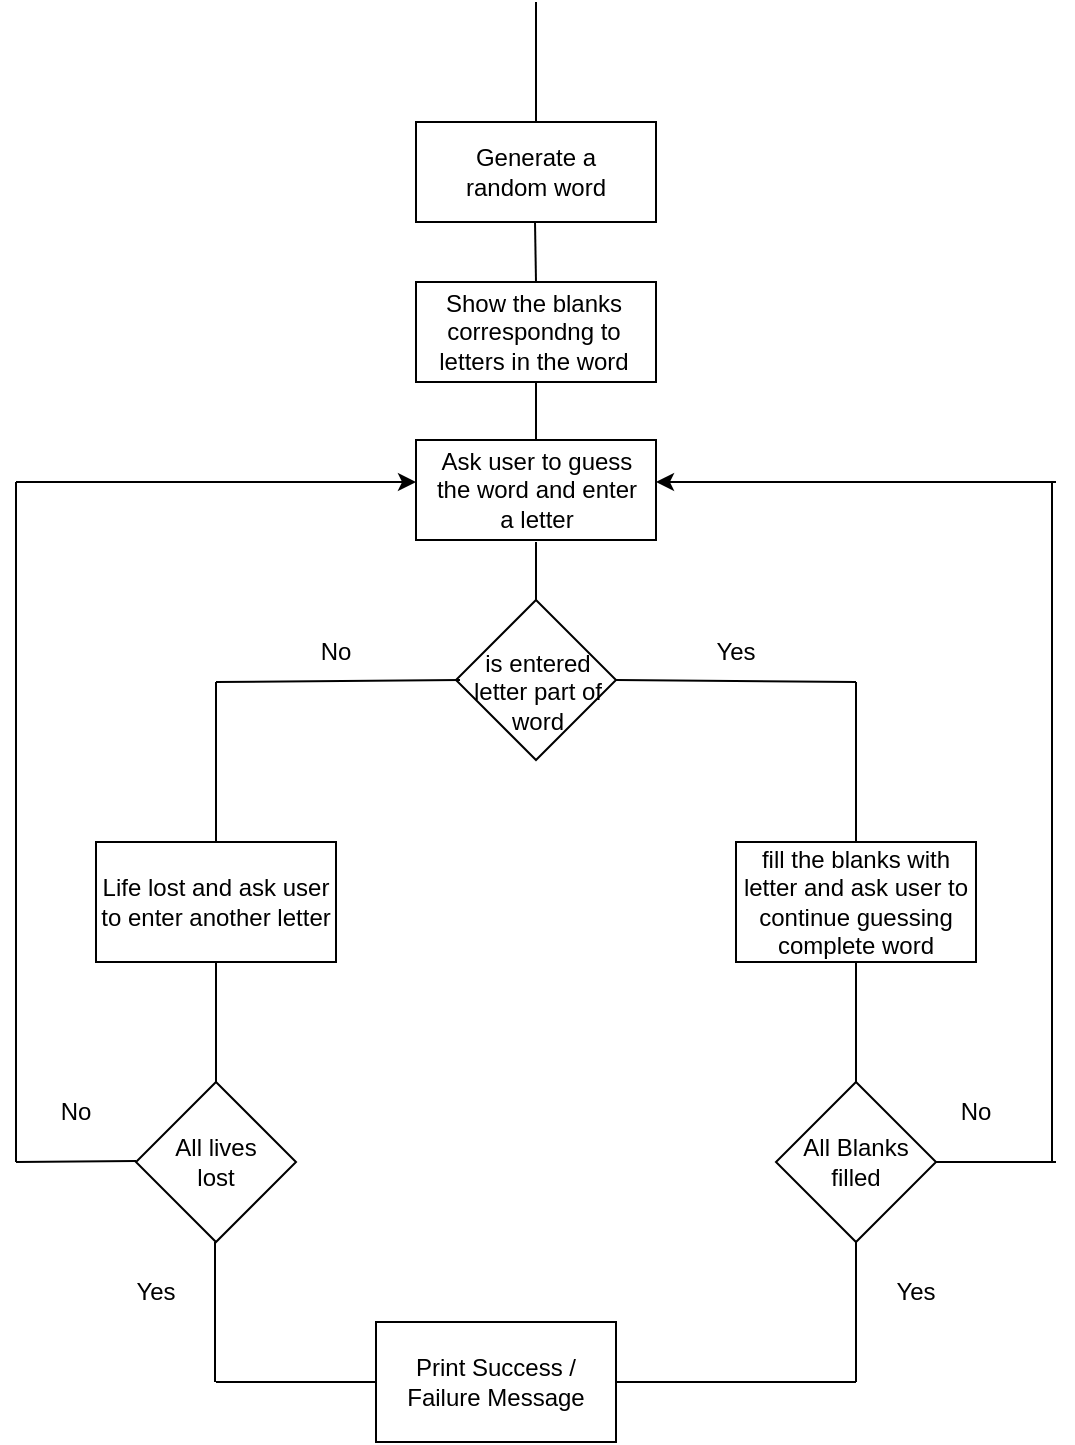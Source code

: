 <mxfile version="26.0.10">
  <diagram name="Page-1" id="o11d-tohDsrYu9A3rr_i">
    <mxGraphModel dx="794" dy="446" grid="1" gridSize="10" guides="1" tooltips="1" connect="1" arrows="1" fold="1" page="1" pageScale="1" pageWidth="850" pageHeight="1100" math="0" shadow="0">
      <root>
        <mxCell id="0" />
        <mxCell id="1" parent="0" />
        <mxCell id="_qYt3Hb-crIF2N2DvR_9-1" value="" style="rounded=0;whiteSpace=wrap;html=1;" parent="1" vertex="1">
          <mxGeometry x="300" y="80" width="120" height="50" as="geometry" />
        </mxCell>
        <mxCell id="_qYt3Hb-crIF2N2DvR_9-2" value="" style="endArrow=none;html=1;rounded=0;entryX=0.25;entryY=0;entryDx=0;entryDy=0;" parent="1" edge="1">
          <mxGeometry width="50" height="50" relative="1" as="geometry">
            <mxPoint x="360" y="80" as="sourcePoint" />
            <mxPoint x="360" y="20" as="targetPoint" />
          </mxGeometry>
        </mxCell>
        <mxCell id="_qYt3Hb-crIF2N2DvR_9-3" value="" style="rounded=0;whiteSpace=wrap;html=1;" parent="1" vertex="1">
          <mxGeometry x="300" y="160" width="120" height="50" as="geometry" />
        </mxCell>
        <mxCell id="_qYt3Hb-crIF2N2DvR_9-4" value="" style="endArrow=none;html=1;rounded=0;entryX=0.25;entryY=0;entryDx=0;entryDy=0;" parent="1" edge="1">
          <mxGeometry width="50" height="50" relative="1" as="geometry">
            <mxPoint x="360" y="160" as="sourcePoint" />
            <mxPoint x="359.5" y="130" as="targetPoint" />
          </mxGeometry>
        </mxCell>
        <mxCell id="_qYt3Hb-crIF2N2DvR_9-5" value="Generate a random word" style="text;html=1;align=center;verticalAlign=middle;whiteSpace=wrap;rounded=0;" parent="1" vertex="1">
          <mxGeometry x="310" y="90" width="100" height="30" as="geometry" />
        </mxCell>
        <mxCell id="_qYt3Hb-crIF2N2DvR_9-6" value="Show the blanks correspondng to letters in the word" style="text;html=1;align=center;verticalAlign=middle;whiteSpace=wrap;rounded=0;" parent="1" vertex="1">
          <mxGeometry x="299" y="170" width="120" height="30" as="geometry" />
        </mxCell>
        <mxCell id="_qYt3Hb-crIF2N2DvR_9-10" value="" style="rounded=0;whiteSpace=wrap;html=1;" parent="1" vertex="1">
          <mxGeometry x="300" y="239" width="120" height="50" as="geometry" />
        </mxCell>
        <mxCell id="_qYt3Hb-crIF2N2DvR_9-11" value="" style="endArrow=none;html=1;rounded=0;" parent="1" edge="1">
          <mxGeometry width="50" height="50" relative="1" as="geometry">
            <mxPoint x="360" y="239" as="sourcePoint" />
            <mxPoint x="360" y="210" as="targetPoint" />
          </mxGeometry>
        </mxCell>
        <mxCell id="_qYt3Hb-crIF2N2DvR_9-12" value="Ask user to guess the word and enter a letter" style="text;html=1;align=center;verticalAlign=middle;whiteSpace=wrap;rounded=0;" parent="1" vertex="1">
          <mxGeometry x="305" y="249" width="111" height="30" as="geometry" />
        </mxCell>
        <mxCell id="_qYt3Hb-crIF2N2DvR_9-13" value="" style="rhombus;whiteSpace=wrap;html=1;" parent="1" vertex="1">
          <mxGeometry x="320" y="319" width="80" height="80" as="geometry" />
        </mxCell>
        <mxCell id="_qYt3Hb-crIF2N2DvR_9-15" value="" style="endArrow=none;html=1;rounded=0;" parent="1" edge="1">
          <mxGeometry width="50" height="50" relative="1" as="geometry">
            <mxPoint x="360" y="319" as="sourcePoint" />
            <mxPoint x="360" y="290" as="targetPoint" />
          </mxGeometry>
        </mxCell>
        <mxCell id="_qYt3Hb-crIF2N2DvR_9-16" value="is entered letter part of word" style="text;html=1;align=center;verticalAlign=middle;whiteSpace=wrap;rounded=0;" parent="1" vertex="1">
          <mxGeometry x="326" y="350" width="70" height="30" as="geometry" />
        </mxCell>
        <mxCell id="_qYt3Hb-crIF2N2DvR_9-17" value="" style="endArrow=none;html=1;rounded=0;exitX=1;exitY=0.5;exitDx=0;exitDy=0;" parent="1" source="_qYt3Hb-crIF2N2DvR_9-13" edge="1">
          <mxGeometry width="50" height="50" relative="1" as="geometry">
            <mxPoint x="399" y="357.5" as="sourcePoint" />
            <mxPoint x="520" y="360" as="targetPoint" />
          </mxGeometry>
        </mxCell>
        <mxCell id="_qYt3Hb-crIF2N2DvR_9-18" value="" style="endArrow=none;html=1;rounded=0;" parent="1" edge="1">
          <mxGeometry width="50" height="50" relative="1" as="geometry">
            <mxPoint x="200" y="360" as="sourcePoint" />
            <mxPoint x="322" y="359" as="targetPoint" />
          </mxGeometry>
        </mxCell>
        <mxCell id="_qYt3Hb-crIF2N2DvR_9-19" value="" style="endArrow=none;html=1;rounded=0;" parent="1" edge="1">
          <mxGeometry width="50" height="50" relative="1" as="geometry">
            <mxPoint x="200" y="360" as="sourcePoint" />
            <mxPoint x="200" y="560" as="targetPoint" />
          </mxGeometry>
        </mxCell>
        <mxCell id="_qYt3Hb-crIF2N2DvR_9-20" value="" style="endArrow=none;html=1;rounded=0;" parent="1" edge="1">
          <mxGeometry width="50" height="50" relative="1" as="geometry">
            <mxPoint x="520" y="360" as="sourcePoint" />
            <mxPoint x="520" y="560" as="targetPoint" />
          </mxGeometry>
        </mxCell>
        <mxCell id="_qYt3Hb-crIF2N2DvR_9-21" value="No" style="text;html=1;align=center;verticalAlign=middle;whiteSpace=wrap;rounded=0;" parent="1" vertex="1">
          <mxGeometry x="230" y="330" width="60" height="30" as="geometry" />
        </mxCell>
        <mxCell id="_qYt3Hb-crIF2N2DvR_9-22" value="Yes" style="text;html=1;align=center;verticalAlign=middle;whiteSpace=wrap;rounded=0;" parent="1" vertex="1">
          <mxGeometry x="430" y="330" width="60" height="30" as="geometry" />
        </mxCell>
        <mxCell id="_qYt3Hb-crIF2N2DvR_9-23" value="Life lost and ask user to enter another letter" style="rounded=0;whiteSpace=wrap;html=1;" parent="1" vertex="1">
          <mxGeometry x="140" y="440" width="120" height="60" as="geometry" />
        </mxCell>
        <mxCell id="_qYt3Hb-crIF2N2DvR_9-25" value="" style="rounded=0;whiteSpace=wrap;html=1;" parent="1" vertex="1">
          <mxGeometry x="460" y="440" width="120" height="60" as="geometry" />
        </mxCell>
        <mxCell id="_qYt3Hb-crIF2N2DvR_9-27" value="fill the blanks with letter and ask user to continue guessing complete word" style="rounded=0;whiteSpace=wrap;html=1;" parent="1" vertex="1">
          <mxGeometry x="460" y="440" width="120" height="60" as="geometry" />
        </mxCell>
        <mxCell id="_qYt3Hb-crIF2N2DvR_9-28" value="" style="endArrow=none;html=1;rounded=0;" parent="1" edge="1">
          <mxGeometry width="50" height="50" relative="1" as="geometry">
            <mxPoint x="618" y="260" as="sourcePoint" />
            <mxPoint x="618" y="600" as="targetPoint" />
          </mxGeometry>
        </mxCell>
        <mxCell id="_qYt3Hb-crIF2N2DvR_9-31" value="" style="endArrow=none;html=1;rounded=0;" parent="1" edge="1">
          <mxGeometry width="50" height="50" relative="1" as="geometry">
            <mxPoint x="100" y="260" as="sourcePoint" />
            <mxPoint x="100" y="600" as="targetPoint" />
          </mxGeometry>
        </mxCell>
        <mxCell id="_qYt3Hb-crIF2N2DvR_9-33" value="" style="endArrow=none;html=1;rounded=0;" parent="1" edge="1">
          <mxGeometry width="50" height="50" relative="1" as="geometry">
            <mxPoint x="560" y="600" as="sourcePoint" />
            <mxPoint x="620" y="600" as="targetPoint" />
          </mxGeometry>
        </mxCell>
        <mxCell id="_qYt3Hb-crIF2N2DvR_9-35" value="" style="endArrow=classic;html=1;rounded=0;" parent="1" edge="1">
          <mxGeometry width="50" height="50" relative="1" as="geometry">
            <mxPoint x="100" y="260" as="sourcePoint" />
            <mxPoint x="300" y="260" as="targetPoint" />
          </mxGeometry>
        </mxCell>
        <mxCell id="_qYt3Hb-crIF2N2DvR_9-36" value="" style="endArrow=classic;html=1;rounded=0;" parent="1" edge="1">
          <mxGeometry width="50" height="50" relative="1" as="geometry">
            <mxPoint x="620" y="260" as="sourcePoint" />
            <mxPoint x="420" y="260" as="targetPoint" />
          </mxGeometry>
        </mxCell>
        <mxCell id="_qYt3Hb-crIF2N2DvR_9-37" value="No" style="text;html=1;align=center;verticalAlign=middle;whiteSpace=wrap;rounded=0;" parent="1" vertex="1">
          <mxGeometry x="550" y="560" width="60" height="30" as="geometry" />
        </mxCell>
        <mxCell id="_qYt3Hb-crIF2N2DvR_9-40" value="Print Success / Failure Message" style="rounded=0;whiteSpace=wrap;html=1;" parent="1" vertex="1">
          <mxGeometry x="280" y="680" width="120" height="60" as="geometry" />
        </mxCell>
        <mxCell id="_qYt3Hb-crIF2N2DvR_9-41" value="" style="endArrow=none;html=1;rounded=0;entryX=0;entryY=0.5;entryDx=0;entryDy=0;" parent="1" target="_qYt3Hb-crIF2N2DvR_9-40" edge="1">
          <mxGeometry width="50" height="50" relative="1" as="geometry">
            <mxPoint x="200" y="710" as="sourcePoint" />
            <mxPoint x="332" y="369" as="targetPoint" />
          </mxGeometry>
        </mxCell>
        <mxCell id="_qYt3Hb-crIF2N2DvR_9-43" value="" style="rhombus;whiteSpace=wrap;html=1;" parent="1" vertex="1">
          <mxGeometry x="160" y="560" width="80" height="80" as="geometry" />
        </mxCell>
        <mxCell id="_qYt3Hb-crIF2N2DvR_9-42" value="" style="endArrow=none;html=1;rounded=0;exitX=1;exitY=0.5;exitDx=0;exitDy=0;" parent="1" source="_qYt3Hb-crIF2N2DvR_9-40" edge="1">
          <mxGeometry width="50" height="50" relative="1" as="geometry">
            <mxPoint x="210" y="570" as="sourcePoint" />
            <mxPoint x="520" y="710" as="targetPoint" />
          </mxGeometry>
        </mxCell>
        <mxCell id="_qYt3Hb-crIF2N2DvR_9-38" value="All lives lost" style="text;html=1;align=center;verticalAlign=middle;whiteSpace=wrap;rounded=0;" parent="1" vertex="1">
          <mxGeometry x="170" y="585" width="60" height="30" as="geometry" />
        </mxCell>
        <mxCell id="_qYt3Hb-crIF2N2DvR_9-44" value="" style="rhombus;whiteSpace=wrap;html=1;" parent="1" vertex="1">
          <mxGeometry x="480" y="560" width="80" height="80" as="geometry" />
        </mxCell>
        <mxCell id="_qYt3Hb-crIF2N2DvR_9-45" value="" style="endArrow=none;html=1;rounded=0;" parent="1" edge="1">
          <mxGeometry width="50" height="50" relative="1" as="geometry">
            <mxPoint x="100" y="600" as="sourcePoint" />
            <mxPoint x="160" y="599.5" as="targetPoint" />
          </mxGeometry>
        </mxCell>
        <mxCell id="_qYt3Hb-crIF2N2DvR_9-46" value="All Blanks filled" style="text;html=1;align=center;verticalAlign=middle;whiteSpace=wrap;rounded=0;" parent="1" vertex="1">
          <mxGeometry x="490" y="585" width="60" height="30" as="geometry" />
        </mxCell>
        <mxCell id="_qYt3Hb-crIF2N2DvR_9-47" value="No" style="text;html=1;align=center;verticalAlign=middle;whiteSpace=wrap;rounded=0;" parent="1" vertex="1">
          <mxGeometry x="100" y="560" width="60" height="30" as="geometry" />
        </mxCell>
        <mxCell id="_qYt3Hb-crIF2N2DvR_9-48" value="" style="endArrow=none;html=1;rounded=0;exitX=0.5;exitY=1;exitDx=0;exitDy=0;" parent="1" source="_qYt3Hb-crIF2N2DvR_9-44" edge="1">
          <mxGeometry width="50" height="50" relative="1" as="geometry">
            <mxPoint x="530" y="370" as="sourcePoint" />
            <mxPoint x="520" y="710" as="targetPoint" />
          </mxGeometry>
        </mxCell>
        <mxCell id="_qYt3Hb-crIF2N2DvR_9-49" value="" style="endArrow=none;html=1;rounded=0;exitX=0.5;exitY=1;exitDx=0;exitDy=0;" parent="1" edge="1">
          <mxGeometry width="50" height="50" relative="1" as="geometry">
            <mxPoint x="199.5" y="640" as="sourcePoint" />
            <mxPoint x="199.5" y="710" as="targetPoint" />
          </mxGeometry>
        </mxCell>
        <mxCell id="_qYt3Hb-crIF2N2DvR_9-50" value="Yes" style="text;html=1;align=center;verticalAlign=middle;whiteSpace=wrap;rounded=0;" parent="1" vertex="1">
          <mxGeometry x="140" y="650" width="60" height="30" as="geometry" />
        </mxCell>
        <mxCell id="_qYt3Hb-crIF2N2DvR_9-51" value="Yes" style="text;html=1;align=center;verticalAlign=middle;whiteSpace=wrap;rounded=0;" parent="1" vertex="1">
          <mxGeometry x="520" y="650" width="60" height="30" as="geometry" />
        </mxCell>
      </root>
    </mxGraphModel>
  </diagram>
</mxfile>
